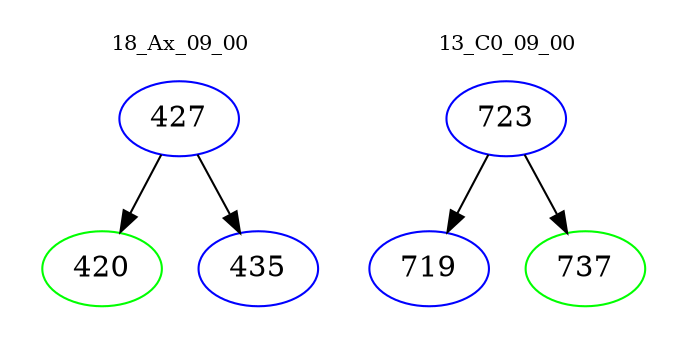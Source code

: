 digraph{
subgraph cluster_0 {
color = white
label = "18_Ax_09_00";
fontsize=10;
T0_427 [label="427", color="blue"]
T0_427 -> T0_420 [color="black"]
T0_420 [label="420", color="green"]
T0_427 -> T0_435 [color="black"]
T0_435 [label="435", color="blue"]
}
subgraph cluster_1 {
color = white
label = "13_C0_09_00";
fontsize=10;
T1_723 [label="723", color="blue"]
T1_723 -> T1_719 [color="black"]
T1_719 [label="719", color="blue"]
T1_723 -> T1_737 [color="black"]
T1_737 [label="737", color="green"]
}
}
